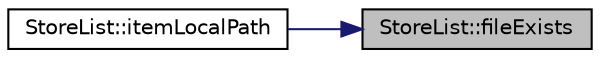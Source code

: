 digraph "StoreList::fileExists"
{
 // INTERACTIVE_SVG=YES
 // LATEX_PDF_SIZE
  edge [fontname="Helvetica",fontsize="10",labelfontname="Helvetica",labelfontsize="10"];
  node [fontname="Helvetica",fontsize="10",shape=record];
  rankdir="RL";
  Node53 [label="StoreList::fileExists",height=0.2,width=0.4,color="black", fillcolor="grey75", style="filled", fontcolor="black",tooltip=" "];
  Node53 -> Node54 [dir="back",color="midnightblue",fontsize="10",style="solid",fontname="Helvetica"];
  Node54 [label="StoreList::itemLocalPath",height=0.2,width=0.4,color="black", fillcolor="white", style="filled",URL="$class_store_list.html#a52cb8228b9b4f5a0b85c3da4a90ba132",tooltip=" "];
}
